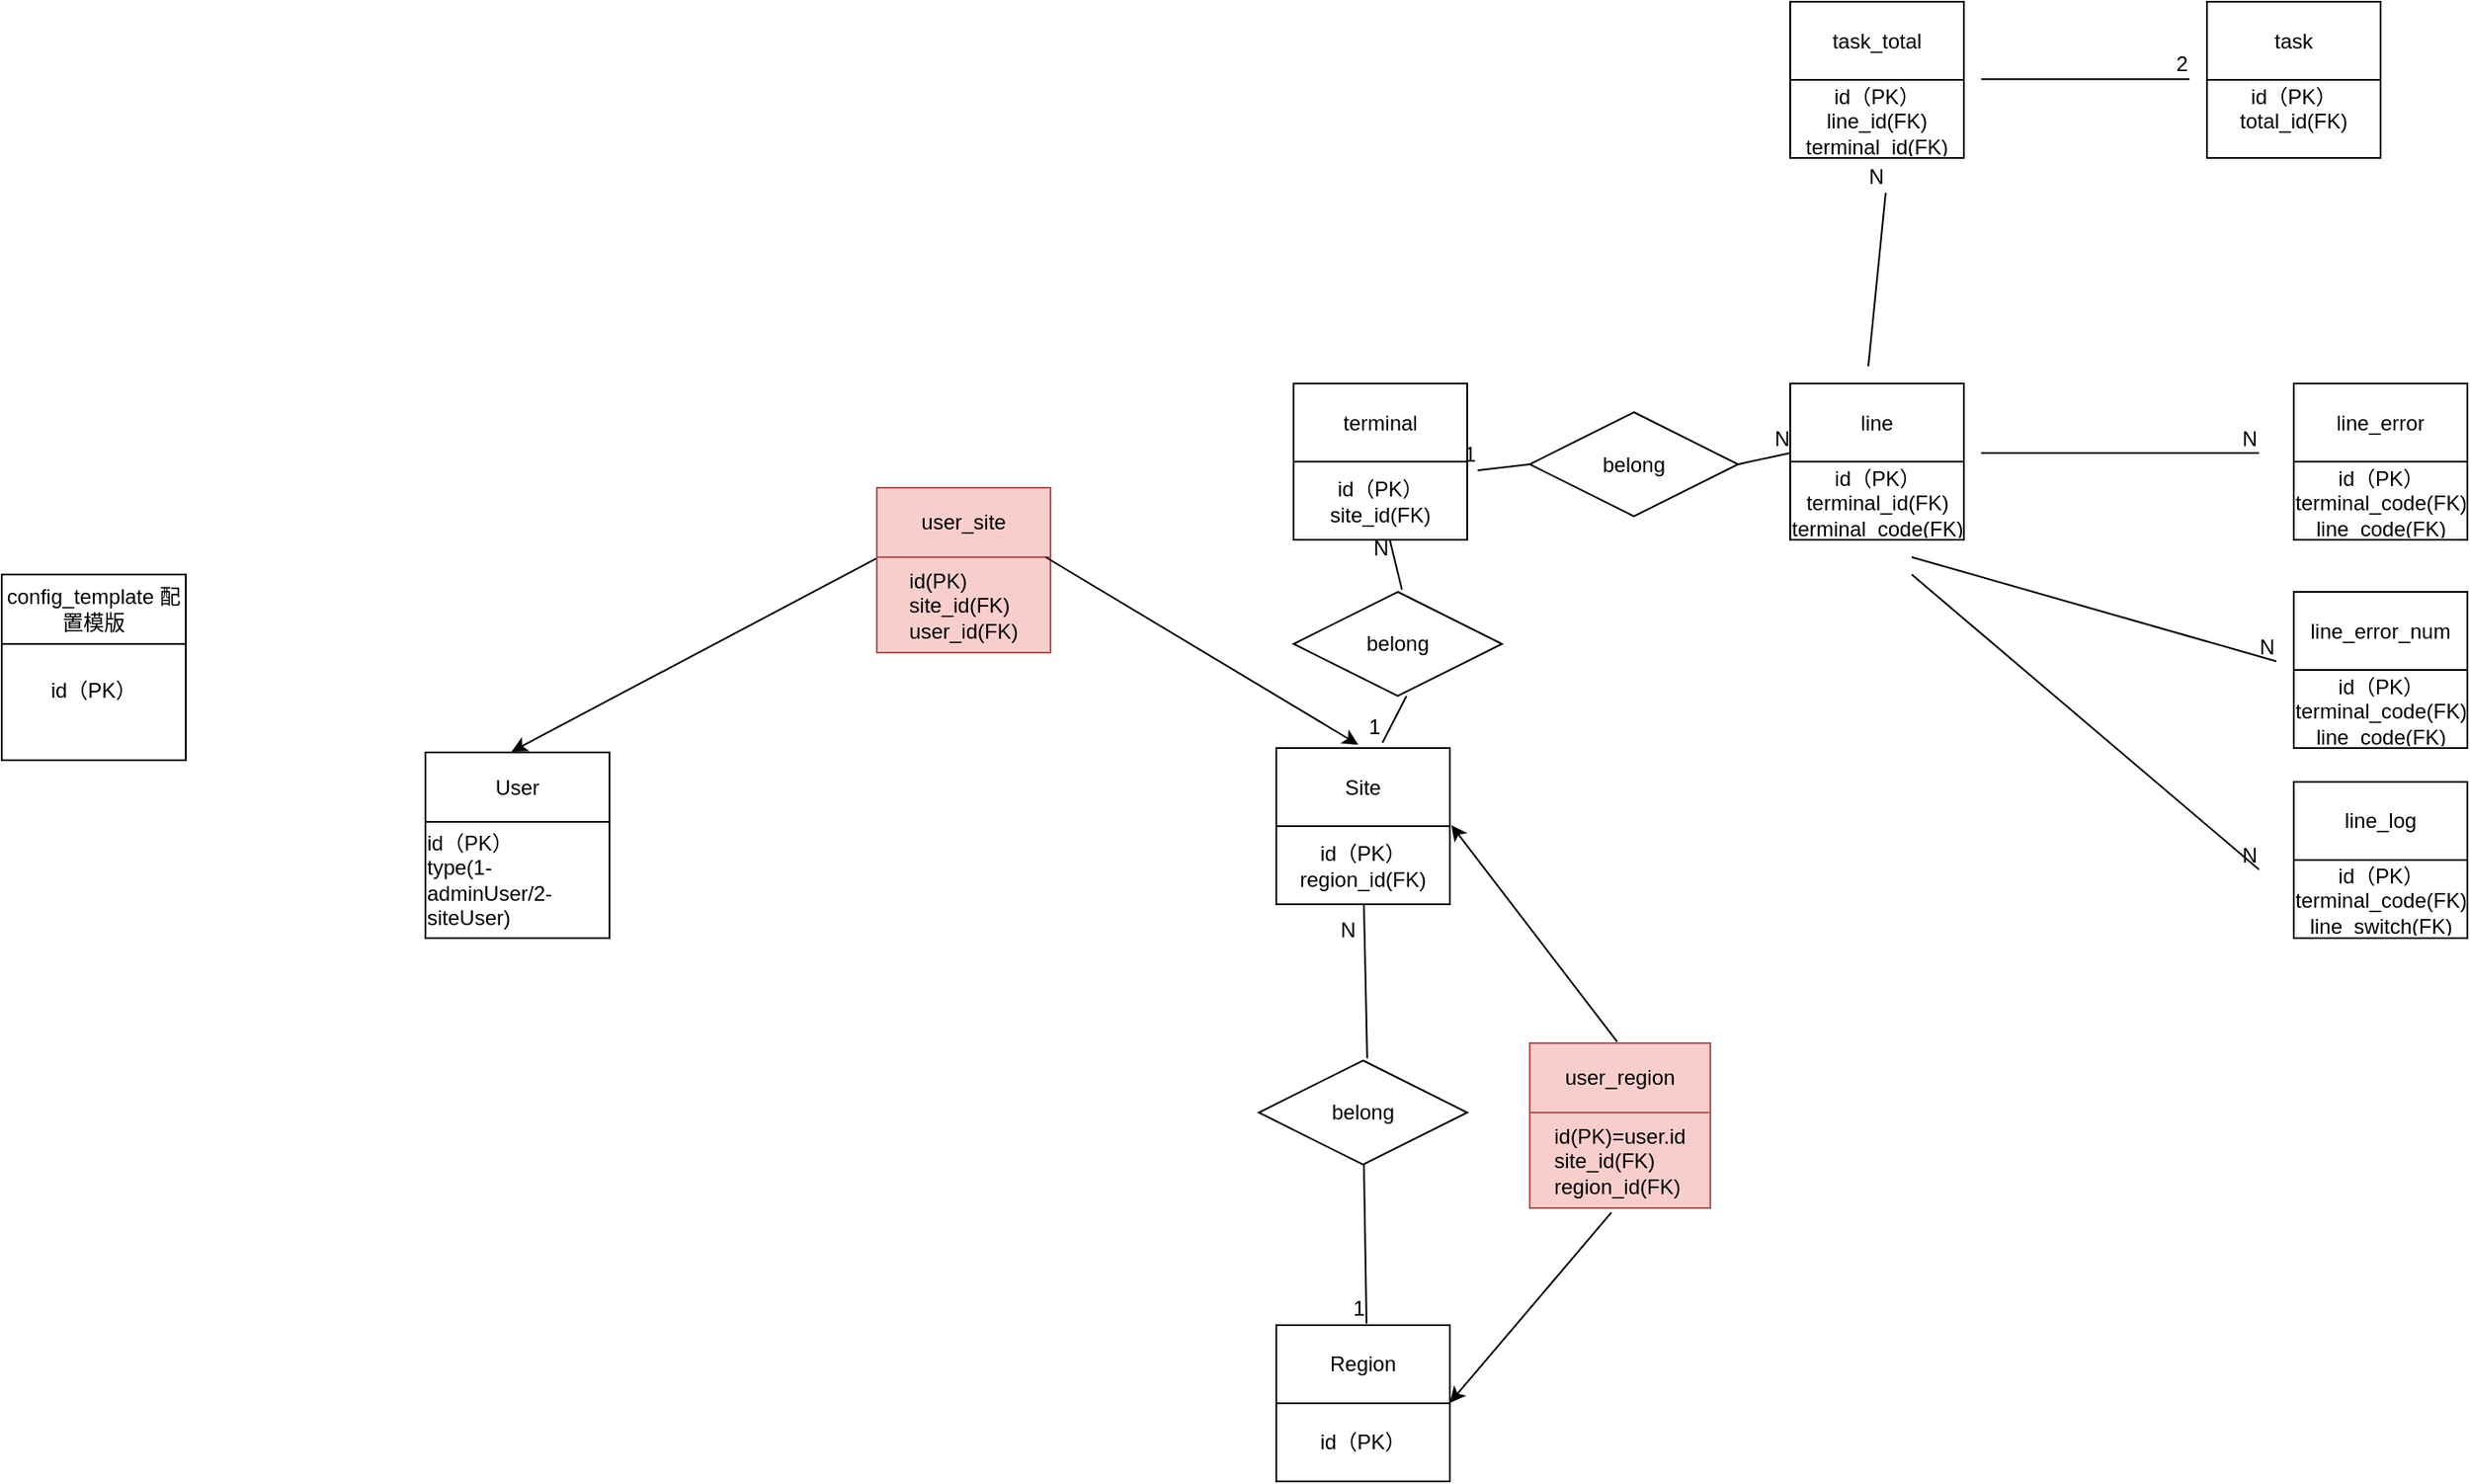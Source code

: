 <mxfile version="24.7.6">
  <diagram name="Page-1" id="Z5OJuPUa_MK5vuyx3Egd">
    <mxGraphModel dx="2074" dy="1230" grid="1" gridSize="10" guides="1" tooltips="1" connect="1" arrows="1" fold="1" page="1" pageScale="1" pageWidth="4681" pageHeight="3300" math="0" shadow="0">
      <root>
        <mxCell id="0" />
        <mxCell id="1" parent="0" />
        <mxCell id="tRKyYXoCrHtO50_cXNKe-1" value="" style="shape=table;startSize=0;container=1;collapsible=0;childLayout=tableLayout;" vertex="1" parent="1">
          <mxGeometry x="284" y="472.5" width="106" height="107" as="geometry" />
        </mxCell>
        <mxCell id="tRKyYXoCrHtO50_cXNKe-2" value="" style="shape=tableRow;horizontal=0;startSize=0;swimlaneHead=0;swimlaneBody=0;strokeColor=inherit;top=0;left=0;bottom=0;right=0;collapsible=0;dropTarget=0;fillColor=none;points=[[0,0.5],[1,0.5]];portConstraint=eastwest;" vertex="1" parent="tRKyYXoCrHtO50_cXNKe-1">
          <mxGeometry width="106" height="40" as="geometry" />
        </mxCell>
        <mxCell id="tRKyYXoCrHtO50_cXNKe-3" value="User" style="shape=partialRectangle;html=1;whiteSpace=wrap;connectable=0;strokeColor=inherit;overflow=hidden;fillColor=none;top=0;left=0;bottom=0;right=0;pointerEvents=1;" vertex="1" parent="tRKyYXoCrHtO50_cXNKe-2">
          <mxGeometry width="106" height="40" as="geometry">
            <mxRectangle width="106" height="40" as="alternateBounds" />
          </mxGeometry>
        </mxCell>
        <mxCell id="tRKyYXoCrHtO50_cXNKe-4" value="" style="shape=tableRow;horizontal=0;startSize=0;swimlaneHead=0;swimlaneBody=0;strokeColor=inherit;top=0;left=0;bottom=0;right=0;collapsible=0;dropTarget=0;fillColor=none;points=[[0,0.5],[1,0.5]];portConstraint=eastwest;" vertex="1" parent="tRKyYXoCrHtO50_cXNKe-1">
          <mxGeometry y="40" width="106" height="67" as="geometry" />
        </mxCell>
        <mxCell id="tRKyYXoCrHtO50_cXNKe-5" value="&lt;div style=&quot;text-align: justify;&quot;&gt;&lt;span style=&quot;background-color: initial;&quot;&gt;id（PK）&lt;/span&gt;&lt;/div&gt;&lt;div style=&quot;text-align: justify;&quot;&gt;&lt;span style=&quot;background-color: initial;&quot;&gt;type(1-adminUser/2-siteUser)&lt;/span&gt;&lt;/div&gt;" style="shape=partialRectangle;html=1;whiteSpace=wrap;connectable=0;strokeColor=inherit;overflow=hidden;fillColor=none;top=0;left=0;bottom=0;right=0;pointerEvents=1;align=center;" vertex="1" parent="tRKyYXoCrHtO50_cXNKe-4">
          <mxGeometry width="106" height="67" as="geometry">
            <mxRectangle width="106" height="67" as="alternateBounds" />
          </mxGeometry>
        </mxCell>
        <mxCell id="tRKyYXoCrHtO50_cXNKe-6" value="" style="shape=table;startSize=0;container=1;collapsible=0;childLayout=tableLayout;" vertex="1" parent="1">
          <mxGeometry x="774" y="470" width="100" height="90" as="geometry" />
        </mxCell>
        <mxCell id="tRKyYXoCrHtO50_cXNKe-7" value="" style="shape=tableRow;horizontal=0;startSize=0;swimlaneHead=0;swimlaneBody=0;strokeColor=inherit;top=0;left=0;bottom=0;right=0;collapsible=0;dropTarget=0;fillColor=none;points=[[0,0.5],[1,0.5]];portConstraint=eastwest;" vertex="1" parent="tRKyYXoCrHtO50_cXNKe-6">
          <mxGeometry width="100" height="45" as="geometry" />
        </mxCell>
        <mxCell id="tRKyYXoCrHtO50_cXNKe-8" value="Site" style="shape=partialRectangle;html=1;whiteSpace=wrap;connectable=0;strokeColor=inherit;overflow=hidden;fillColor=none;top=0;left=0;bottom=0;right=0;pointerEvents=1;" vertex="1" parent="tRKyYXoCrHtO50_cXNKe-7">
          <mxGeometry width="100" height="45" as="geometry">
            <mxRectangle width="100" height="45" as="alternateBounds" />
          </mxGeometry>
        </mxCell>
        <mxCell id="tRKyYXoCrHtO50_cXNKe-9" value="" style="shape=tableRow;horizontal=0;startSize=0;swimlaneHead=0;swimlaneBody=0;strokeColor=inherit;top=0;left=0;bottom=0;right=0;collapsible=0;dropTarget=0;fillColor=none;points=[[0,0.5],[1,0.5]];portConstraint=eastwest;" vertex="1" parent="tRKyYXoCrHtO50_cXNKe-6">
          <mxGeometry y="45" width="100" height="45" as="geometry" />
        </mxCell>
        <mxCell id="tRKyYXoCrHtO50_cXNKe-10" value="id（PK）&lt;div&gt;region_id(FK)&lt;/div&gt;" style="shape=partialRectangle;html=1;whiteSpace=wrap;connectable=0;strokeColor=inherit;overflow=hidden;fillColor=none;top=0;left=0;bottom=0;right=0;pointerEvents=1;" vertex="1" parent="tRKyYXoCrHtO50_cXNKe-9">
          <mxGeometry width="100" height="45" as="geometry">
            <mxRectangle width="100" height="45" as="alternateBounds" />
          </mxGeometry>
        </mxCell>
        <mxCell id="tRKyYXoCrHtO50_cXNKe-11" value="" style="shape=table;startSize=0;container=1;collapsible=0;childLayout=tableLayout;" vertex="1" parent="1">
          <mxGeometry x="774" y="802.5" width="100" height="90" as="geometry" />
        </mxCell>
        <mxCell id="tRKyYXoCrHtO50_cXNKe-12" value="" style="shape=tableRow;horizontal=0;startSize=0;swimlaneHead=0;swimlaneBody=0;strokeColor=inherit;top=0;left=0;bottom=0;right=0;collapsible=0;dropTarget=0;fillColor=none;points=[[0,0.5],[1,0.5]];portConstraint=eastwest;" vertex="1" parent="tRKyYXoCrHtO50_cXNKe-11">
          <mxGeometry width="100" height="45" as="geometry" />
        </mxCell>
        <mxCell id="tRKyYXoCrHtO50_cXNKe-13" value="Region" style="shape=partialRectangle;html=1;whiteSpace=wrap;connectable=0;strokeColor=inherit;overflow=hidden;fillColor=none;top=0;left=0;bottom=0;right=0;pointerEvents=1;" vertex="1" parent="tRKyYXoCrHtO50_cXNKe-12">
          <mxGeometry width="100" height="45" as="geometry">
            <mxRectangle width="100" height="45" as="alternateBounds" />
          </mxGeometry>
        </mxCell>
        <mxCell id="tRKyYXoCrHtO50_cXNKe-14" value="" style="shape=tableRow;horizontal=0;startSize=0;swimlaneHead=0;swimlaneBody=0;strokeColor=inherit;top=0;left=0;bottom=0;right=0;collapsible=0;dropTarget=0;fillColor=none;points=[[0,0.5],[1,0.5]];portConstraint=eastwest;" vertex="1" parent="tRKyYXoCrHtO50_cXNKe-11">
          <mxGeometry y="45" width="100" height="45" as="geometry" />
        </mxCell>
        <mxCell id="tRKyYXoCrHtO50_cXNKe-15" value="id（PK）" style="shape=partialRectangle;html=1;whiteSpace=wrap;connectable=0;strokeColor=inherit;overflow=hidden;fillColor=none;top=0;left=0;bottom=0;right=0;pointerEvents=1;" vertex="1" parent="tRKyYXoCrHtO50_cXNKe-14">
          <mxGeometry width="100" height="45" as="geometry">
            <mxRectangle width="100" height="45" as="alternateBounds" />
          </mxGeometry>
        </mxCell>
        <mxCell id="tRKyYXoCrHtO50_cXNKe-16" value="" style="shape=table;startSize=0;container=1;collapsible=0;childLayout=tableLayout;fillColor=#f8cecc;strokeColor=#b85450;" vertex="1" parent="1">
          <mxGeometry x="920" y="640" width="104" height="95" as="geometry" />
        </mxCell>
        <mxCell id="tRKyYXoCrHtO50_cXNKe-17" value="" style="shape=tableRow;horizontal=0;startSize=0;swimlaneHead=0;swimlaneBody=0;strokeColor=inherit;top=0;left=0;bottom=0;right=0;collapsible=0;dropTarget=0;fillColor=none;points=[[0,0.5],[1,0.5]];portConstraint=eastwest;" vertex="1" parent="tRKyYXoCrHtO50_cXNKe-16">
          <mxGeometry width="104" height="40" as="geometry" />
        </mxCell>
        <mxCell id="tRKyYXoCrHtO50_cXNKe-18" value="user_region" style="shape=partialRectangle;html=1;whiteSpace=wrap;connectable=0;strokeColor=inherit;overflow=hidden;fillColor=none;top=0;left=0;bottom=0;right=0;pointerEvents=1;" vertex="1" parent="tRKyYXoCrHtO50_cXNKe-17">
          <mxGeometry width="104" height="40" as="geometry">
            <mxRectangle width="104" height="40" as="alternateBounds" />
          </mxGeometry>
        </mxCell>
        <mxCell id="tRKyYXoCrHtO50_cXNKe-19" value="" style="shape=tableRow;horizontal=0;startSize=0;swimlaneHead=0;swimlaneBody=0;strokeColor=inherit;top=0;left=0;bottom=0;right=0;collapsible=0;dropTarget=0;fillColor=none;points=[[0,0.5],[1,0.5]];portConstraint=eastwest;" vertex="1" parent="tRKyYXoCrHtO50_cXNKe-16">
          <mxGeometry y="40" width="104" height="55" as="geometry" />
        </mxCell>
        <mxCell id="tRKyYXoCrHtO50_cXNKe-20" value="&lt;div style=&quot;text-align: justify;&quot;&gt;&lt;span style=&quot;background-color: initial;&quot;&gt;id(PK)=user.id&lt;/span&gt;&lt;/div&gt;&lt;div style=&quot;text-align: justify;&quot;&gt;&lt;span style=&quot;background-color: initial;&quot;&gt;site_id(FK)&lt;/span&gt;&lt;/div&gt;&lt;div style=&quot;text-align: justify;&quot;&gt;region_id(FK)&lt;/div&gt;" style="shape=partialRectangle;html=1;whiteSpace=wrap;connectable=0;strokeColor=inherit;overflow=hidden;fillColor=none;top=0;left=0;bottom=0;right=0;pointerEvents=1;" vertex="1" parent="tRKyYXoCrHtO50_cXNKe-19">
          <mxGeometry width="104" height="55" as="geometry">
            <mxRectangle width="104" height="55" as="alternateBounds" />
          </mxGeometry>
        </mxCell>
        <mxCell id="tRKyYXoCrHtO50_cXNKe-21" value="N" style="text;html=1;align=center;verticalAlign=middle;resizable=0;points=[];autosize=1;strokeColor=none;fillColor=none;" vertex="1" parent="1">
          <mxGeometry x="800" y="560" width="30" height="30" as="geometry" />
        </mxCell>
        <mxCell id="tRKyYXoCrHtO50_cXNKe-22" value="" style="endArrow=none;html=1;rounded=0;entryX=0.52;entryY=-0.02;entryDx=0;entryDy=0;entryPerimeter=0;" edge="1" parent="1" source="tRKyYXoCrHtO50_cXNKe-25" target="tRKyYXoCrHtO50_cXNKe-12">
          <mxGeometry relative="1" as="geometry">
            <mxPoint x="774" y="640" as="sourcePoint" />
            <mxPoint x="934" y="640" as="targetPoint" />
          </mxGeometry>
        </mxCell>
        <mxCell id="tRKyYXoCrHtO50_cXNKe-23" value="1" style="resizable=0;html=1;whiteSpace=wrap;align=right;verticalAlign=bottom;" connectable="0" vertex="1" parent="tRKyYXoCrHtO50_cXNKe-22">
          <mxGeometry x="1" relative="1" as="geometry" />
        </mxCell>
        <mxCell id="tRKyYXoCrHtO50_cXNKe-24" value="" style="endArrow=none;html=1;rounded=0;entryX=0.52;entryY=-0.02;entryDx=0;entryDy=0;entryPerimeter=0;" edge="1" parent="1" source="tRKyYXoCrHtO50_cXNKe-9" target="tRKyYXoCrHtO50_cXNKe-25">
          <mxGeometry relative="1" as="geometry">
            <mxPoint x="824" y="560" as="sourcePoint" />
            <mxPoint x="826" y="802" as="targetPoint" />
          </mxGeometry>
        </mxCell>
        <mxCell id="tRKyYXoCrHtO50_cXNKe-25" value="belong" style="shape=rhombus;perimeter=rhombusPerimeter;whiteSpace=wrap;html=1;align=center;" vertex="1" parent="1">
          <mxGeometry x="764" y="650" width="120" height="60" as="geometry" />
        </mxCell>
        <mxCell id="tRKyYXoCrHtO50_cXNKe-26" value="" style="shape=table;startSize=0;container=1;collapsible=0;childLayout=tableLayout;fillColor=#f8cecc;strokeColor=#b85450;swimlaneFillColor=default;gradientColor=none;" vertex="1" parent="1">
          <mxGeometry x="544" y="320" width="100" height="95" as="geometry" />
        </mxCell>
        <mxCell id="tRKyYXoCrHtO50_cXNKe-27" value="" style="shape=tableRow;horizontal=0;startSize=0;swimlaneHead=0;swimlaneBody=0;strokeColor=inherit;top=0;left=0;bottom=0;right=0;collapsible=0;dropTarget=0;fillColor=none;points=[[0,0.5],[1,0.5]];portConstraint=eastwest;" vertex="1" parent="tRKyYXoCrHtO50_cXNKe-26">
          <mxGeometry width="100" height="40" as="geometry" />
        </mxCell>
        <mxCell id="tRKyYXoCrHtO50_cXNKe-28" value="user_site" style="shape=partialRectangle;html=1;whiteSpace=wrap;connectable=0;strokeColor=inherit;overflow=hidden;fillColor=none;top=0;left=0;bottom=0;right=0;pointerEvents=1;" vertex="1" parent="tRKyYXoCrHtO50_cXNKe-27">
          <mxGeometry width="100" height="40" as="geometry">
            <mxRectangle width="100" height="40" as="alternateBounds" />
          </mxGeometry>
        </mxCell>
        <mxCell id="tRKyYXoCrHtO50_cXNKe-29" value="" style="shape=tableRow;horizontal=0;startSize=0;swimlaneHead=0;swimlaneBody=0;strokeColor=inherit;top=0;left=0;bottom=0;right=0;collapsible=0;dropTarget=0;fillColor=none;points=[[0,0.5],[1,0.5]];portConstraint=eastwest;" vertex="1" parent="tRKyYXoCrHtO50_cXNKe-26">
          <mxGeometry y="40" width="100" height="55" as="geometry" />
        </mxCell>
        <mxCell id="tRKyYXoCrHtO50_cXNKe-30" value="&lt;div style=&quot;text-align: justify;&quot;&gt;&lt;span style=&quot;background-color: initial;&quot;&gt;id(PK)&lt;/span&gt;&lt;/div&gt;&lt;div style=&quot;text-align: justify;&quot;&gt;site_id(FK)&lt;/div&gt;&lt;div style=&quot;text-align: justify;&quot;&gt;user_id(FK)&lt;/div&gt;" style="shape=partialRectangle;html=1;whiteSpace=wrap;connectable=0;strokeColor=inherit;overflow=hidden;fillColor=none;top=0;left=0;bottom=0;right=0;pointerEvents=1;" vertex="1" parent="tRKyYXoCrHtO50_cXNKe-29">
          <mxGeometry width="100" height="55" as="geometry">
            <mxRectangle width="100" height="55" as="alternateBounds" />
          </mxGeometry>
        </mxCell>
        <mxCell id="tRKyYXoCrHtO50_cXNKe-31" value="" style="endArrow=classic;html=1;rounded=0;exitX=-0.004;exitY=0.015;exitDx=0;exitDy=0;exitPerimeter=0;entryX=0.468;entryY=-0.012;entryDx=0;entryDy=0;entryPerimeter=0;" edge="1" parent="1" source="tRKyYXoCrHtO50_cXNKe-29" target="tRKyYXoCrHtO50_cXNKe-2">
          <mxGeometry width="50" height="50" relative="1" as="geometry">
            <mxPoint x="334" y="470" as="sourcePoint" />
            <mxPoint x="384" y="420" as="targetPoint" />
          </mxGeometry>
        </mxCell>
        <mxCell id="tRKyYXoCrHtO50_cXNKe-32" value="" style="endArrow=classic;html=1;rounded=0;exitX=0.972;exitY=0;exitDx=0;exitDy=0;exitPerimeter=0;entryX=0.472;entryY=-0.044;entryDx=0;entryDy=0;entryPerimeter=0;" edge="1" parent="1" source="tRKyYXoCrHtO50_cXNKe-29" target="tRKyYXoCrHtO50_cXNKe-7">
          <mxGeometry width="50" height="50" relative="1" as="geometry">
            <mxPoint x="704" y="390" as="sourcePoint" />
            <mxPoint x="754" y="340" as="targetPoint" />
            <Array as="points" />
          </mxGeometry>
        </mxCell>
        <mxCell id="tRKyYXoCrHtO50_cXNKe-33" value="" style="endArrow=classic;html=1;rounded=0;entryX=1.008;entryY=-0.013;entryDx=0;entryDy=0;entryPerimeter=0;exitX=0.484;exitY=-0.02;exitDx=0;exitDy=0;exitPerimeter=0;" edge="1" parent="1" source="tRKyYXoCrHtO50_cXNKe-17" target="tRKyYXoCrHtO50_cXNKe-9">
          <mxGeometry width="50" height="50" relative="1" as="geometry">
            <mxPoint x="924" y="600" as="sourcePoint" />
            <mxPoint x="974" y="550" as="targetPoint" />
          </mxGeometry>
        </mxCell>
        <mxCell id="tRKyYXoCrHtO50_cXNKe-34" value="" style="endArrow=classic;html=1;rounded=0;entryX=1;entryY=0.993;entryDx=0;entryDy=0;entryPerimeter=0;exitX=0.452;exitY=1.047;exitDx=0;exitDy=0;exitPerimeter=0;" edge="1" parent="1" source="tRKyYXoCrHtO50_cXNKe-19" target="tRKyYXoCrHtO50_cXNKe-12">
          <mxGeometry width="50" height="50" relative="1" as="geometry">
            <mxPoint x="974" y="730" as="sourcePoint" />
            <mxPoint x="954" y="820" as="targetPoint" />
          </mxGeometry>
        </mxCell>
        <mxCell id="tRKyYXoCrHtO50_cXNKe-35" value="" style="shape=table;startSize=0;container=1;collapsible=0;childLayout=tableLayout;" vertex="1" parent="1">
          <mxGeometry x="40" y="370" width="106" height="107" as="geometry" />
        </mxCell>
        <mxCell id="tRKyYXoCrHtO50_cXNKe-36" value="" style="shape=tableRow;horizontal=0;startSize=0;swimlaneHead=0;swimlaneBody=0;strokeColor=inherit;top=0;left=0;bottom=0;right=0;collapsible=0;dropTarget=0;fillColor=none;points=[[0,0.5],[1,0.5]];portConstraint=eastwest;" vertex="1" parent="tRKyYXoCrHtO50_cXNKe-35">
          <mxGeometry width="106" height="40" as="geometry" />
        </mxCell>
        <mxCell id="tRKyYXoCrHtO50_cXNKe-37" value="config_template 配置模版" style="shape=partialRectangle;html=1;whiteSpace=wrap;connectable=0;strokeColor=inherit;overflow=hidden;fillColor=none;top=0;left=0;bottom=0;right=0;pointerEvents=1;" vertex="1" parent="tRKyYXoCrHtO50_cXNKe-36">
          <mxGeometry width="106" height="40" as="geometry">
            <mxRectangle width="106" height="40" as="alternateBounds" />
          </mxGeometry>
        </mxCell>
        <mxCell id="tRKyYXoCrHtO50_cXNKe-38" value="" style="shape=tableRow;horizontal=0;startSize=0;swimlaneHead=0;swimlaneBody=0;strokeColor=inherit;top=0;left=0;bottom=0;right=0;collapsible=0;dropTarget=0;fillColor=none;points=[[0,0.5],[1,0.5]];portConstraint=eastwest;" vertex="1" parent="tRKyYXoCrHtO50_cXNKe-35">
          <mxGeometry y="40" width="106" height="67" as="geometry" />
        </mxCell>
        <mxCell id="tRKyYXoCrHtO50_cXNKe-39" value="&lt;div style=&quot;text-align: justify;&quot;&gt;&lt;span style=&quot;background-color: initial;&quot;&gt;id（PK）&lt;/span&gt;&lt;/div&gt;&lt;div style=&quot;text-align: justify;&quot;&gt;&lt;br&gt;&lt;/div&gt;" style="shape=partialRectangle;html=1;whiteSpace=wrap;connectable=0;strokeColor=inherit;overflow=hidden;fillColor=none;top=0;left=0;bottom=0;right=0;pointerEvents=1;align=center;" vertex="1" parent="tRKyYXoCrHtO50_cXNKe-38">
          <mxGeometry width="106" height="67" as="geometry">
            <mxRectangle width="106" height="67" as="alternateBounds" />
          </mxGeometry>
        </mxCell>
        <mxCell id="tRKyYXoCrHtO50_cXNKe-40" value="" style="shape=table;startSize=0;container=1;collapsible=0;childLayout=tableLayout;" vertex="1" parent="1">
          <mxGeometry x="784" y="260" width="100" height="90" as="geometry" />
        </mxCell>
        <mxCell id="tRKyYXoCrHtO50_cXNKe-41" value="" style="shape=tableRow;horizontal=0;startSize=0;swimlaneHead=0;swimlaneBody=0;strokeColor=inherit;top=0;left=0;bottom=0;right=0;collapsible=0;dropTarget=0;fillColor=none;points=[[0,0.5],[1,0.5]];portConstraint=eastwest;" vertex="1" parent="tRKyYXoCrHtO50_cXNKe-40">
          <mxGeometry width="100" height="45" as="geometry" />
        </mxCell>
        <mxCell id="tRKyYXoCrHtO50_cXNKe-42" value="terminal" style="shape=partialRectangle;html=1;whiteSpace=wrap;connectable=0;strokeColor=inherit;overflow=hidden;fillColor=none;top=0;left=0;bottom=0;right=0;pointerEvents=1;" vertex="1" parent="tRKyYXoCrHtO50_cXNKe-41">
          <mxGeometry width="100" height="45" as="geometry">
            <mxRectangle width="100" height="45" as="alternateBounds" />
          </mxGeometry>
        </mxCell>
        <mxCell id="tRKyYXoCrHtO50_cXNKe-43" value="" style="shape=tableRow;horizontal=0;startSize=0;swimlaneHead=0;swimlaneBody=0;strokeColor=inherit;top=0;left=0;bottom=0;right=0;collapsible=0;dropTarget=0;fillColor=none;points=[[0,0.5],[1,0.5]];portConstraint=eastwest;" vertex="1" parent="tRKyYXoCrHtO50_cXNKe-40">
          <mxGeometry y="45" width="100" height="45" as="geometry" />
        </mxCell>
        <mxCell id="tRKyYXoCrHtO50_cXNKe-44" value="id（PK）&lt;div&gt;site_id(FK)&lt;/div&gt;" style="shape=partialRectangle;html=1;whiteSpace=wrap;connectable=0;strokeColor=inherit;overflow=hidden;fillColor=none;top=0;left=0;bottom=0;right=0;pointerEvents=1;" vertex="1" parent="tRKyYXoCrHtO50_cXNKe-43">
          <mxGeometry width="100" height="45" as="geometry">
            <mxRectangle width="100" height="45" as="alternateBounds" />
          </mxGeometry>
        </mxCell>
        <mxCell id="tRKyYXoCrHtO50_cXNKe-45" value="N" style="text;html=1;align=center;verticalAlign=middle;resizable=0;points=[];autosize=1;strokeColor=none;fillColor=none;" vertex="1" parent="1">
          <mxGeometry x="819" y="340" width="30" height="30" as="geometry" />
        </mxCell>
        <mxCell id="tRKyYXoCrHtO50_cXNKe-46" value="" style="endArrow=none;html=1;rounded=0;entryX=0.612;entryY=-0.07;entryDx=0;entryDy=0;entryPerimeter=0;" edge="1" parent="1" target="tRKyYXoCrHtO50_cXNKe-7">
          <mxGeometry relative="1" as="geometry">
            <mxPoint x="849.002" y="439.999" as="sourcePoint" />
            <mxPoint x="992.82" y="481.09" as="targetPoint" />
          </mxGeometry>
        </mxCell>
        <mxCell id="tRKyYXoCrHtO50_cXNKe-47" value="1" style="resizable=0;html=1;whiteSpace=wrap;align=right;verticalAlign=bottom;" connectable="0" vertex="1" parent="tRKyYXoCrHtO50_cXNKe-46">
          <mxGeometry x="1" relative="1" as="geometry" />
        </mxCell>
        <mxCell id="tRKyYXoCrHtO50_cXNKe-48" value="" style="endArrow=none;html=1;rounded=0;entryX=0.52;entryY=-0.02;entryDx=0;entryDy=0;entryPerimeter=0;exitX=0.553;exitY=0.991;exitDx=0;exitDy=0;exitPerimeter=0;" edge="1" parent="1" source="tRKyYXoCrHtO50_cXNKe-43" target="tRKyYXoCrHtO50_cXNKe-49">
          <mxGeometry relative="1" as="geometry">
            <mxPoint x="1032" y="370" as="sourcePoint" />
            <mxPoint x="1032" y="552" as="targetPoint" />
          </mxGeometry>
        </mxCell>
        <mxCell id="tRKyYXoCrHtO50_cXNKe-49" value="belong" style="shape=rhombus;perimeter=rhombusPerimeter;whiteSpace=wrap;html=1;align=center;" vertex="1" parent="1">
          <mxGeometry x="784" y="380" width="120" height="60" as="geometry" />
        </mxCell>
        <mxCell id="tRKyYXoCrHtO50_cXNKe-50" value="" style="shape=table;startSize=0;container=1;collapsible=0;childLayout=tableLayout;" vertex="1" parent="1">
          <mxGeometry x="1070" y="260" width="100" height="90" as="geometry" />
        </mxCell>
        <mxCell id="tRKyYXoCrHtO50_cXNKe-51" value="" style="shape=tableRow;horizontal=0;startSize=0;swimlaneHead=0;swimlaneBody=0;strokeColor=inherit;top=0;left=0;bottom=0;right=0;collapsible=0;dropTarget=0;fillColor=none;points=[[0,0.5],[1,0.5]];portConstraint=eastwest;" vertex="1" parent="tRKyYXoCrHtO50_cXNKe-50">
          <mxGeometry width="100" height="45" as="geometry" />
        </mxCell>
        <mxCell id="tRKyYXoCrHtO50_cXNKe-52" value="line" style="shape=partialRectangle;html=1;whiteSpace=wrap;connectable=0;strokeColor=inherit;overflow=hidden;fillColor=none;top=0;left=0;bottom=0;right=0;pointerEvents=1;" vertex="1" parent="tRKyYXoCrHtO50_cXNKe-51">
          <mxGeometry width="100" height="45" as="geometry">
            <mxRectangle width="100" height="45" as="alternateBounds" />
          </mxGeometry>
        </mxCell>
        <mxCell id="tRKyYXoCrHtO50_cXNKe-53" value="" style="shape=tableRow;horizontal=0;startSize=0;swimlaneHead=0;swimlaneBody=0;strokeColor=inherit;top=0;left=0;bottom=0;right=0;collapsible=0;dropTarget=0;fillColor=none;points=[[0,0.5],[1,0.5]];portConstraint=eastwest;" vertex="1" parent="tRKyYXoCrHtO50_cXNKe-50">
          <mxGeometry y="45" width="100" height="45" as="geometry" />
        </mxCell>
        <mxCell id="tRKyYXoCrHtO50_cXNKe-54" value="id（PK）&lt;div&gt;terminal_id(FK)&lt;/div&gt;&lt;div&gt;terminal_code(FK)&lt;/div&gt;" style="shape=partialRectangle;html=1;whiteSpace=wrap;connectable=0;strokeColor=inherit;overflow=hidden;fillColor=none;top=0;left=0;bottom=0;right=0;pointerEvents=1;" vertex="1" parent="tRKyYXoCrHtO50_cXNKe-53">
          <mxGeometry width="100" height="45" as="geometry">
            <mxRectangle width="100" height="45" as="alternateBounds" />
          </mxGeometry>
        </mxCell>
        <mxCell id="tRKyYXoCrHtO50_cXNKe-55" value="" style="endArrow=none;html=1;rounded=0;exitX=0;exitY=0.5;exitDx=0;exitDy=0;" edge="1" parent="1" source="tRKyYXoCrHtO50_cXNKe-58">
          <mxGeometry relative="1" as="geometry">
            <mxPoint x="980" y="360" as="sourcePoint" />
            <mxPoint x="890" y="310" as="targetPoint" />
          </mxGeometry>
        </mxCell>
        <mxCell id="tRKyYXoCrHtO50_cXNKe-56" value="1" style="resizable=0;html=1;whiteSpace=wrap;align=right;verticalAlign=bottom;" connectable="0" vertex="1" parent="tRKyYXoCrHtO50_cXNKe-55">
          <mxGeometry x="1" relative="1" as="geometry" />
        </mxCell>
        <mxCell id="tRKyYXoCrHtO50_cXNKe-57" value="" style="endArrow=none;html=1;rounded=0;entryX=1;entryY=0.5;entryDx=0;entryDy=0;exitX=0;exitY=0.889;exitDx=0;exitDy=0;exitPerimeter=0;" edge="1" parent="1" source="tRKyYXoCrHtO50_cXNKe-51" target="tRKyYXoCrHtO50_cXNKe-58">
          <mxGeometry relative="1" as="geometry">
            <mxPoint x="975" y="246.5" as="sourcePoint" />
            <mxPoint x="1168" y="448.5" as="targetPoint" />
          </mxGeometry>
        </mxCell>
        <mxCell id="tRKyYXoCrHtO50_cXNKe-58" value="belong" style="shape=rhombus;perimeter=rhombusPerimeter;whiteSpace=wrap;html=1;align=center;" vertex="1" parent="1">
          <mxGeometry x="920" y="276.5" width="120" height="60" as="geometry" />
        </mxCell>
        <mxCell id="tRKyYXoCrHtO50_cXNKe-59" value="N" style="text;html=1;align=center;verticalAlign=middle;resizable=0;points=[];autosize=1;strokeColor=none;fillColor=none;" vertex="1" parent="1">
          <mxGeometry x="1050" y="276.5" width="30" height="30" as="geometry" />
        </mxCell>
        <mxCell id="tRKyYXoCrHtO50_cXNKe-60" value="" style="shape=table;startSize=0;container=1;collapsible=0;childLayout=tableLayout;" vertex="1" parent="1">
          <mxGeometry x="1360" y="260" width="100" height="90" as="geometry" />
        </mxCell>
        <mxCell id="tRKyYXoCrHtO50_cXNKe-61" value="" style="shape=tableRow;horizontal=0;startSize=0;swimlaneHead=0;swimlaneBody=0;strokeColor=inherit;top=0;left=0;bottom=0;right=0;collapsible=0;dropTarget=0;fillColor=none;points=[[0,0.5],[1,0.5]];portConstraint=eastwest;" vertex="1" parent="tRKyYXoCrHtO50_cXNKe-60">
          <mxGeometry width="100" height="45" as="geometry" />
        </mxCell>
        <mxCell id="tRKyYXoCrHtO50_cXNKe-62" value="line_error" style="shape=partialRectangle;html=1;whiteSpace=wrap;connectable=0;strokeColor=inherit;overflow=hidden;fillColor=none;top=0;left=0;bottom=0;right=0;pointerEvents=1;" vertex="1" parent="tRKyYXoCrHtO50_cXNKe-61">
          <mxGeometry width="100" height="45" as="geometry">
            <mxRectangle width="100" height="45" as="alternateBounds" />
          </mxGeometry>
        </mxCell>
        <mxCell id="tRKyYXoCrHtO50_cXNKe-63" value="" style="shape=tableRow;horizontal=0;startSize=0;swimlaneHead=0;swimlaneBody=0;strokeColor=inherit;top=0;left=0;bottom=0;right=0;collapsible=0;dropTarget=0;fillColor=none;points=[[0,0.5],[1,0.5]];portConstraint=eastwest;" vertex="1" parent="tRKyYXoCrHtO50_cXNKe-60">
          <mxGeometry y="45" width="100" height="45" as="geometry" />
        </mxCell>
        <mxCell id="tRKyYXoCrHtO50_cXNKe-64" value="id（PK）&lt;div&gt;terminal_code(FK)&lt;/div&gt;&lt;div&gt;line_code(FK)&lt;/div&gt;" style="shape=partialRectangle;html=1;whiteSpace=wrap;connectable=0;strokeColor=inherit;overflow=hidden;fillColor=none;top=0;left=0;bottom=0;right=0;pointerEvents=1;" vertex="1" parent="tRKyYXoCrHtO50_cXNKe-63">
          <mxGeometry width="100" height="45" as="geometry">
            <mxRectangle width="100" height="45" as="alternateBounds" />
          </mxGeometry>
        </mxCell>
        <mxCell id="tRKyYXoCrHtO50_cXNKe-65" value="" style="endArrow=none;html=1;rounded=0;" edge="1" parent="1">
          <mxGeometry relative="1" as="geometry">
            <mxPoint x="1180" y="300" as="sourcePoint" />
            <mxPoint x="1340" y="300" as="targetPoint" />
          </mxGeometry>
        </mxCell>
        <mxCell id="tRKyYXoCrHtO50_cXNKe-66" value="N" style="resizable=0;html=1;whiteSpace=wrap;align=right;verticalAlign=bottom;" connectable="0" vertex="1" parent="tRKyYXoCrHtO50_cXNKe-65">
          <mxGeometry x="1" relative="1" as="geometry" />
        </mxCell>
        <mxCell id="tRKyYXoCrHtO50_cXNKe-67" value="" style="shape=table;startSize=0;container=1;collapsible=0;childLayout=tableLayout;" vertex="1" parent="1">
          <mxGeometry x="1360" y="380" width="100" height="90" as="geometry" />
        </mxCell>
        <mxCell id="tRKyYXoCrHtO50_cXNKe-68" value="" style="shape=tableRow;horizontal=0;startSize=0;swimlaneHead=0;swimlaneBody=0;strokeColor=inherit;top=0;left=0;bottom=0;right=0;collapsible=0;dropTarget=0;fillColor=none;points=[[0,0.5],[1,0.5]];portConstraint=eastwest;" vertex="1" parent="tRKyYXoCrHtO50_cXNKe-67">
          <mxGeometry width="100" height="45" as="geometry" />
        </mxCell>
        <mxCell id="tRKyYXoCrHtO50_cXNKe-69" value="line_error_num" style="shape=partialRectangle;html=1;whiteSpace=wrap;connectable=0;strokeColor=inherit;overflow=hidden;fillColor=none;top=0;left=0;bottom=0;right=0;pointerEvents=1;" vertex="1" parent="tRKyYXoCrHtO50_cXNKe-68">
          <mxGeometry width="100" height="45" as="geometry">
            <mxRectangle width="100" height="45" as="alternateBounds" />
          </mxGeometry>
        </mxCell>
        <mxCell id="tRKyYXoCrHtO50_cXNKe-70" value="" style="shape=tableRow;horizontal=0;startSize=0;swimlaneHead=0;swimlaneBody=0;strokeColor=inherit;top=0;left=0;bottom=0;right=0;collapsible=0;dropTarget=0;fillColor=none;points=[[0,0.5],[1,0.5]];portConstraint=eastwest;" vertex="1" parent="tRKyYXoCrHtO50_cXNKe-67">
          <mxGeometry y="45" width="100" height="45" as="geometry" />
        </mxCell>
        <mxCell id="tRKyYXoCrHtO50_cXNKe-71" value="id（PK）&lt;div&gt;terminal_code(FK)&lt;/div&gt;&lt;div&gt;line_code(FK)&lt;/div&gt;" style="shape=partialRectangle;html=1;whiteSpace=wrap;connectable=0;strokeColor=inherit;overflow=hidden;fillColor=none;top=0;left=0;bottom=0;right=0;pointerEvents=1;" vertex="1" parent="tRKyYXoCrHtO50_cXNKe-70">
          <mxGeometry width="100" height="45" as="geometry">
            <mxRectangle width="100" height="45" as="alternateBounds" />
          </mxGeometry>
        </mxCell>
        <mxCell id="tRKyYXoCrHtO50_cXNKe-72" value="" style="endArrow=none;html=1;rounded=0;" edge="1" parent="1">
          <mxGeometry relative="1" as="geometry">
            <mxPoint x="1140" y="360" as="sourcePoint" />
            <mxPoint x="1350" y="420" as="targetPoint" />
          </mxGeometry>
        </mxCell>
        <mxCell id="tRKyYXoCrHtO50_cXNKe-73" value="N" style="resizable=0;html=1;whiteSpace=wrap;align=right;verticalAlign=bottom;" connectable="0" vertex="1" parent="tRKyYXoCrHtO50_cXNKe-72">
          <mxGeometry x="1" relative="1" as="geometry" />
        </mxCell>
        <mxCell id="tRKyYXoCrHtO50_cXNKe-74" value="" style="shape=table;startSize=0;container=1;collapsible=0;childLayout=tableLayout;" vertex="1" parent="1">
          <mxGeometry x="1360" y="489.5" width="100" height="90" as="geometry" />
        </mxCell>
        <mxCell id="tRKyYXoCrHtO50_cXNKe-75" value="" style="shape=tableRow;horizontal=0;startSize=0;swimlaneHead=0;swimlaneBody=0;strokeColor=inherit;top=0;left=0;bottom=0;right=0;collapsible=0;dropTarget=0;fillColor=none;points=[[0,0.5],[1,0.5]];portConstraint=eastwest;" vertex="1" parent="tRKyYXoCrHtO50_cXNKe-74">
          <mxGeometry width="100" height="45" as="geometry" />
        </mxCell>
        <mxCell id="tRKyYXoCrHtO50_cXNKe-76" value="line_log" style="shape=partialRectangle;html=1;whiteSpace=wrap;connectable=0;strokeColor=inherit;overflow=hidden;fillColor=none;top=0;left=0;bottom=0;right=0;pointerEvents=1;" vertex="1" parent="tRKyYXoCrHtO50_cXNKe-75">
          <mxGeometry width="100" height="45" as="geometry">
            <mxRectangle width="100" height="45" as="alternateBounds" />
          </mxGeometry>
        </mxCell>
        <mxCell id="tRKyYXoCrHtO50_cXNKe-77" value="" style="shape=tableRow;horizontal=0;startSize=0;swimlaneHead=0;swimlaneBody=0;strokeColor=inherit;top=0;left=0;bottom=0;right=0;collapsible=0;dropTarget=0;fillColor=none;points=[[0,0.5],[1,0.5]];portConstraint=eastwest;" vertex="1" parent="tRKyYXoCrHtO50_cXNKe-74">
          <mxGeometry y="45" width="100" height="45" as="geometry" />
        </mxCell>
        <mxCell id="tRKyYXoCrHtO50_cXNKe-78" value="id（PK）&lt;div&gt;terminal_code(FK)&lt;/div&gt;&lt;div&gt;line_switch(FK)&lt;/div&gt;" style="shape=partialRectangle;html=1;whiteSpace=wrap;connectable=0;strokeColor=inherit;overflow=hidden;fillColor=none;top=0;left=0;bottom=0;right=0;pointerEvents=1;" vertex="1" parent="tRKyYXoCrHtO50_cXNKe-77">
          <mxGeometry width="100" height="45" as="geometry">
            <mxRectangle width="100" height="45" as="alternateBounds" />
          </mxGeometry>
        </mxCell>
        <mxCell id="tRKyYXoCrHtO50_cXNKe-79" value="" style="endArrow=none;html=1;rounded=0;" edge="1" parent="1">
          <mxGeometry relative="1" as="geometry">
            <mxPoint x="1140" y="370" as="sourcePoint" />
            <mxPoint x="1340" y="540" as="targetPoint" />
          </mxGeometry>
        </mxCell>
        <mxCell id="tRKyYXoCrHtO50_cXNKe-80" value="N" style="resizable=0;html=1;whiteSpace=wrap;align=right;verticalAlign=bottom;" connectable="0" vertex="1" parent="tRKyYXoCrHtO50_cXNKe-79">
          <mxGeometry x="1" relative="1" as="geometry" />
        </mxCell>
        <mxCell id="tRKyYXoCrHtO50_cXNKe-81" value="" style="endArrow=none;html=1;rounded=0;" edge="1" parent="1">
          <mxGeometry relative="1" as="geometry">
            <mxPoint x="1115" y="250" as="sourcePoint" />
            <mxPoint x="1125" y="150" as="targetPoint" />
          </mxGeometry>
        </mxCell>
        <mxCell id="tRKyYXoCrHtO50_cXNKe-82" value="N" style="resizable=0;html=1;whiteSpace=wrap;align=right;verticalAlign=bottom;" connectable="0" vertex="1" parent="tRKyYXoCrHtO50_cXNKe-81">
          <mxGeometry x="1" relative="1" as="geometry" />
        </mxCell>
        <mxCell id="tRKyYXoCrHtO50_cXNKe-83" value="" style="shape=table;startSize=0;container=1;collapsible=0;childLayout=tableLayout;" vertex="1" parent="1">
          <mxGeometry x="1070" y="40" width="100" height="90" as="geometry" />
        </mxCell>
        <mxCell id="tRKyYXoCrHtO50_cXNKe-84" value="" style="shape=tableRow;horizontal=0;startSize=0;swimlaneHead=0;swimlaneBody=0;strokeColor=inherit;top=0;left=0;bottom=0;right=0;collapsible=0;dropTarget=0;fillColor=none;points=[[0,0.5],[1,0.5]];portConstraint=eastwest;" vertex="1" parent="tRKyYXoCrHtO50_cXNKe-83">
          <mxGeometry width="100" height="45" as="geometry" />
        </mxCell>
        <mxCell id="tRKyYXoCrHtO50_cXNKe-85" value="task_total" style="shape=partialRectangle;html=1;whiteSpace=wrap;connectable=0;strokeColor=inherit;overflow=hidden;fillColor=none;top=0;left=0;bottom=0;right=0;pointerEvents=1;" vertex="1" parent="tRKyYXoCrHtO50_cXNKe-84">
          <mxGeometry width="100" height="45" as="geometry">
            <mxRectangle width="100" height="45" as="alternateBounds" />
          </mxGeometry>
        </mxCell>
        <mxCell id="tRKyYXoCrHtO50_cXNKe-86" value="" style="shape=tableRow;horizontal=0;startSize=0;swimlaneHead=0;swimlaneBody=0;strokeColor=inherit;top=0;left=0;bottom=0;right=0;collapsible=0;dropTarget=0;fillColor=none;points=[[0,0.5],[1,0.5]];portConstraint=eastwest;" vertex="1" parent="tRKyYXoCrHtO50_cXNKe-83">
          <mxGeometry y="45" width="100" height="45" as="geometry" />
        </mxCell>
        <mxCell id="tRKyYXoCrHtO50_cXNKe-87" value="id（PK）&lt;div&gt;line_id(FK)&lt;/div&gt;&lt;div&gt;terminal_id(FK)&lt;/div&gt;" style="shape=partialRectangle;html=1;whiteSpace=wrap;connectable=0;strokeColor=inherit;overflow=hidden;fillColor=none;top=0;left=0;bottom=0;right=0;pointerEvents=1;" vertex="1" parent="tRKyYXoCrHtO50_cXNKe-86">
          <mxGeometry width="100" height="45" as="geometry">
            <mxRectangle width="100" height="45" as="alternateBounds" />
          </mxGeometry>
        </mxCell>
        <mxCell id="tRKyYXoCrHtO50_cXNKe-88" value="" style="shape=table;startSize=0;container=1;collapsible=0;childLayout=tableLayout;" vertex="1" parent="1">
          <mxGeometry x="1310" y="40" width="100" height="90" as="geometry" />
        </mxCell>
        <mxCell id="tRKyYXoCrHtO50_cXNKe-89" value="" style="shape=tableRow;horizontal=0;startSize=0;swimlaneHead=0;swimlaneBody=0;strokeColor=inherit;top=0;left=0;bottom=0;right=0;collapsible=0;dropTarget=0;fillColor=none;points=[[0,0.5],[1,0.5]];portConstraint=eastwest;" vertex="1" parent="tRKyYXoCrHtO50_cXNKe-88">
          <mxGeometry width="100" height="45" as="geometry" />
        </mxCell>
        <mxCell id="tRKyYXoCrHtO50_cXNKe-90" value="task" style="shape=partialRectangle;html=1;whiteSpace=wrap;connectable=0;strokeColor=inherit;overflow=hidden;fillColor=none;top=0;left=0;bottom=0;right=0;pointerEvents=1;" vertex="1" parent="tRKyYXoCrHtO50_cXNKe-89">
          <mxGeometry width="100" height="45" as="geometry">
            <mxRectangle width="100" height="45" as="alternateBounds" />
          </mxGeometry>
        </mxCell>
        <mxCell id="tRKyYXoCrHtO50_cXNKe-91" value="" style="shape=tableRow;horizontal=0;startSize=0;swimlaneHead=0;swimlaneBody=0;strokeColor=inherit;top=0;left=0;bottom=0;right=0;collapsible=0;dropTarget=0;fillColor=none;points=[[0,0.5],[1,0.5]];portConstraint=eastwest;" vertex="1" parent="tRKyYXoCrHtO50_cXNKe-88">
          <mxGeometry y="45" width="100" height="45" as="geometry" />
        </mxCell>
        <mxCell id="tRKyYXoCrHtO50_cXNKe-92" value="id（PK）&lt;div&gt;total_id(FK)&lt;/div&gt;&lt;div&gt;&lt;br&gt;&lt;/div&gt;" style="shape=partialRectangle;html=1;whiteSpace=wrap;connectable=0;strokeColor=inherit;overflow=hidden;fillColor=none;top=0;left=0;bottom=0;right=0;pointerEvents=1;" vertex="1" parent="tRKyYXoCrHtO50_cXNKe-91">
          <mxGeometry width="100" height="45" as="geometry">
            <mxRectangle width="100" height="45" as="alternateBounds" />
          </mxGeometry>
        </mxCell>
        <mxCell id="tRKyYXoCrHtO50_cXNKe-93" value="" style="endArrow=none;html=1;rounded=0;" edge="1" parent="1">
          <mxGeometry relative="1" as="geometry">
            <mxPoint x="1180" y="84.66" as="sourcePoint" />
            <mxPoint x="1300" y="84.66" as="targetPoint" />
            <Array as="points">
              <mxPoint x="1250" y="84.66" />
            </Array>
          </mxGeometry>
        </mxCell>
        <mxCell id="tRKyYXoCrHtO50_cXNKe-94" value="2" style="resizable=0;html=1;whiteSpace=wrap;align=right;verticalAlign=bottom;" connectable="0" vertex="1" parent="tRKyYXoCrHtO50_cXNKe-93">
          <mxGeometry x="1" relative="1" as="geometry" />
        </mxCell>
      </root>
    </mxGraphModel>
  </diagram>
</mxfile>
